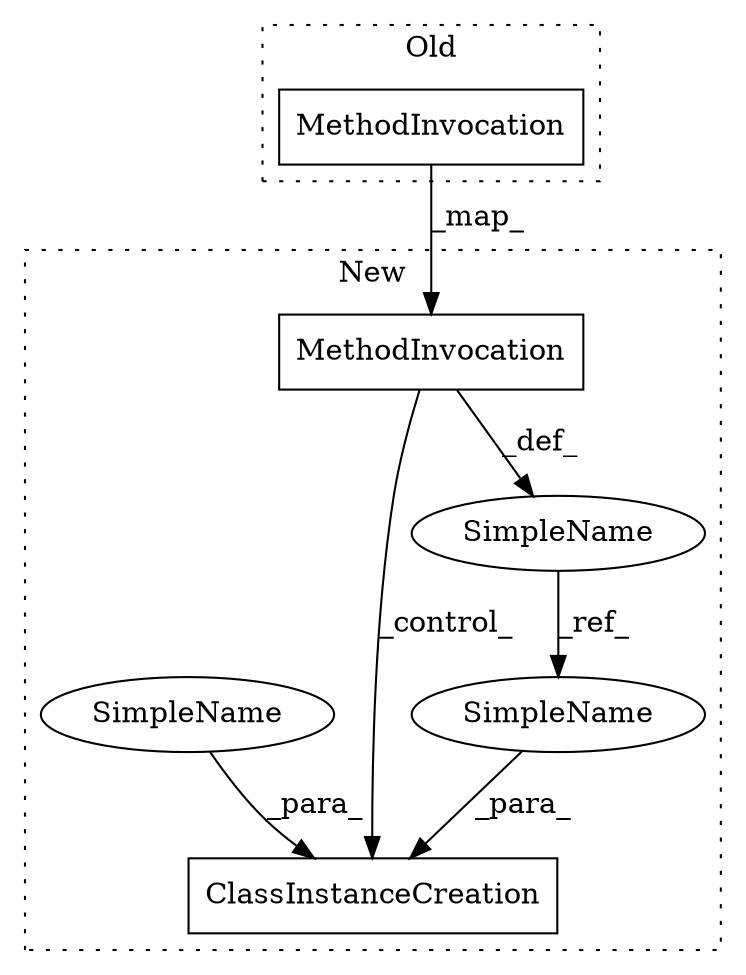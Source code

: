 digraph G {
subgraph cluster0 {
2 [label="MethodInvocation" a="32" s="12581" l="9" shape="box"];
label = "Old";
style="dotted";
}
subgraph cluster1 {
1 [label="ClassInstanceCreation" a="14" s="15155,15261" l="25,1" shape="box"];
3 [label="MethodInvocation" a="32" s="15006" l="9" shape="box"];
4 [label="SimpleName" a="42" s="15186" l="4" shape="ellipse"];
5 [label="SimpleName" a="42" s="15192" l="11" shape="ellipse"];
6 [label="SimpleName" a="42" s="14993" l="4" shape="ellipse"];
label = "New";
style="dotted";
}
2 -> 3 [label="_map_"];
3 -> 1 [label="_control_"];
3 -> 6 [label="_def_"];
4 -> 1 [label="_para_"];
5 -> 1 [label="_para_"];
6 -> 4 [label="_ref_"];
}